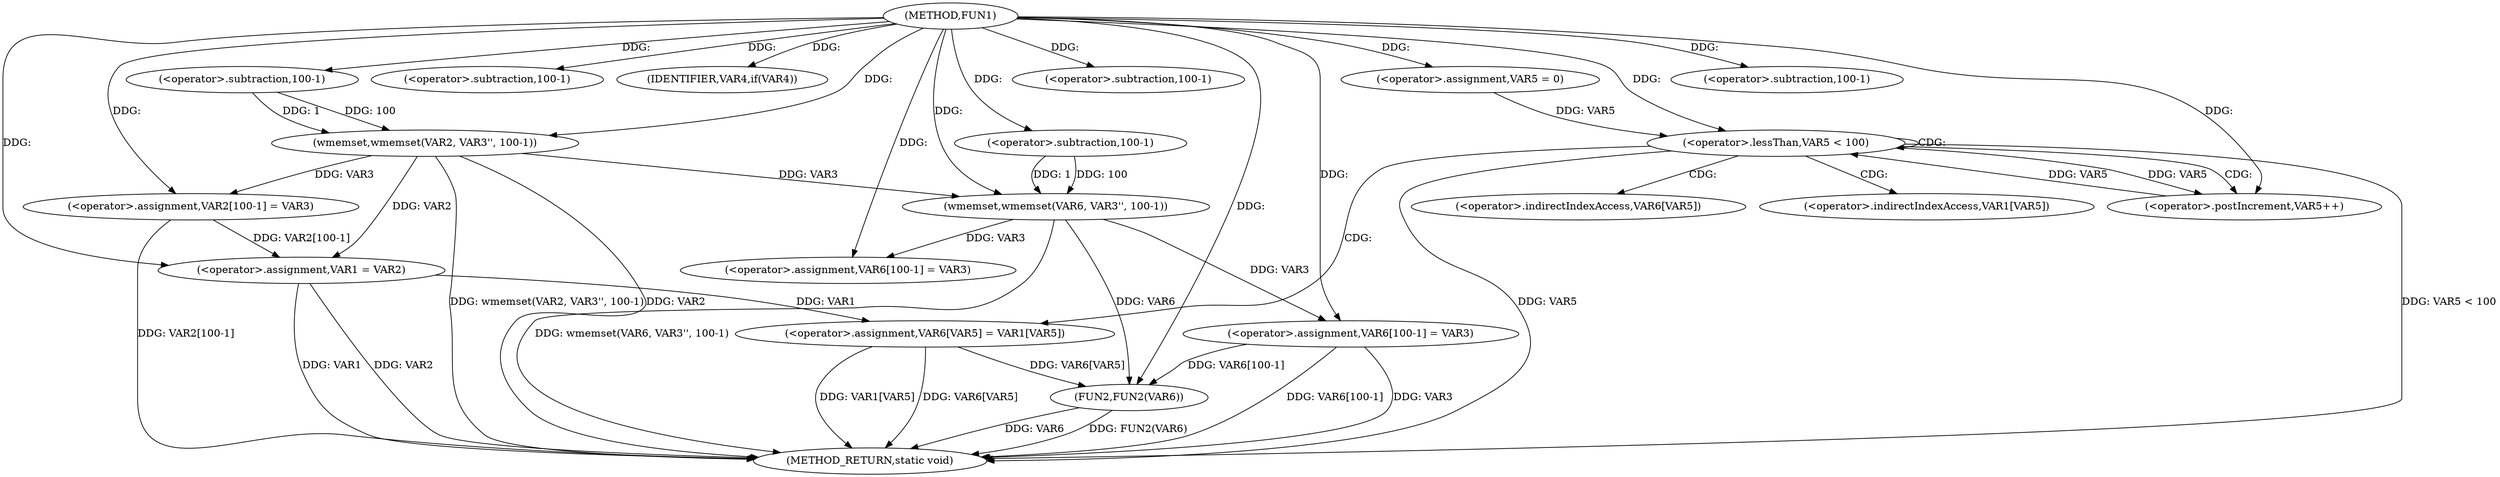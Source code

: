 digraph FUN1 {  
"1000100" [label = "(METHOD,FUN1)" ]
"1000165" [label = "(METHOD_RETURN,static void)" ]
"1000104" [label = "(wmemset,wmemset(VAR2, VAR3'', 100-1))" ]
"1000107" [label = "(<operator>.subtraction,100-1)" ]
"1000110" [label = "(<operator>.assignment,VAR2[100-1] = VAR3)" ]
"1000113" [label = "(<operator>.subtraction,100-1)" ]
"1000118" [label = "(IDENTIFIER,VAR4,if(VAR4))" ]
"1000120" [label = "(<operator>.assignment,VAR1 = VAR2)" ]
"1000126" [label = "(wmemset,wmemset(VAR6, VAR3'', 100-1))" ]
"1000129" [label = "(<operator>.subtraction,100-1)" ]
"1000132" [label = "(<operator>.assignment,VAR6[100-1] = VAR3)" ]
"1000135" [label = "(<operator>.subtraction,100-1)" ]
"1000140" [label = "(<operator>.assignment,VAR5 = 0)" ]
"1000143" [label = "(<operator>.lessThan,VAR5 < 100)" ]
"1000146" [label = "(<operator>.postIncrement,VAR5++)" ]
"1000149" [label = "(<operator>.assignment,VAR6[VAR5] = VAR1[VAR5])" ]
"1000156" [label = "(<operator>.assignment,VAR6[100-1] = VAR3)" ]
"1000159" [label = "(<operator>.subtraction,100-1)" ]
"1000163" [label = "(FUN2,FUN2(VAR6))" ]
"1000150" [label = "(<operator>.indirectIndexAccess,VAR6[VAR5])" ]
"1000153" [label = "(<operator>.indirectIndexAccess,VAR1[VAR5])" ]
  "1000156" -> "1000165"  [ label = "DDG: VAR6[100-1]"] 
  "1000104" -> "1000165"  [ label = "DDG: wmemset(VAR2, VAR3'', 100-1)"] 
  "1000104" -> "1000165"  [ label = "DDG: VAR2"] 
  "1000143" -> "1000165"  [ label = "DDG: VAR5"] 
  "1000120" -> "1000165"  [ label = "DDG: VAR1"] 
  "1000149" -> "1000165"  [ label = "DDG: VAR1[VAR5]"] 
  "1000149" -> "1000165"  [ label = "DDG: VAR6[VAR5]"] 
  "1000110" -> "1000165"  [ label = "DDG: VAR2[100-1]"] 
  "1000163" -> "1000165"  [ label = "DDG: VAR6"] 
  "1000126" -> "1000165"  [ label = "DDG: wmemset(VAR6, VAR3'', 100-1)"] 
  "1000143" -> "1000165"  [ label = "DDG: VAR5 < 100"] 
  "1000120" -> "1000165"  [ label = "DDG: VAR2"] 
  "1000163" -> "1000165"  [ label = "DDG: FUN2(VAR6)"] 
  "1000156" -> "1000165"  [ label = "DDG: VAR3"] 
  "1000100" -> "1000104"  [ label = "DDG: "] 
  "1000107" -> "1000104"  [ label = "DDG: 100"] 
  "1000107" -> "1000104"  [ label = "DDG: 1"] 
  "1000100" -> "1000107"  [ label = "DDG: "] 
  "1000104" -> "1000110"  [ label = "DDG: VAR3"] 
  "1000100" -> "1000110"  [ label = "DDG: "] 
  "1000100" -> "1000113"  [ label = "DDG: "] 
  "1000100" -> "1000118"  [ label = "DDG: "] 
  "1000104" -> "1000120"  [ label = "DDG: VAR2"] 
  "1000110" -> "1000120"  [ label = "DDG: VAR2[100-1]"] 
  "1000100" -> "1000120"  [ label = "DDG: "] 
  "1000100" -> "1000126"  [ label = "DDG: "] 
  "1000104" -> "1000126"  [ label = "DDG: VAR3"] 
  "1000129" -> "1000126"  [ label = "DDG: 100"] 
  "1000129" -> "1000126"  [ label = "DDG: 1"] 
  "1000100" -> "1000129"  [ label = "DDG: "] 
  "1000126" -> "1000132"  [ label = "DDG: VAR3"] 
  "1000100" -> "1000132"  [ label = "DDG: "] 
  "1000100" -> "1000135"  [ label = "DDG: "] 
  "1000100" -> "1000140"  [ label = "DDG: "] 
  "1000140" -> "1000143"  [ label = "DDG: VAR5"] 
  "1000146" -> "1000143"  [ label = "DDG: VAR5"] 
  "1000100" -> "1000143"  [ label = "DDG: "] 
  "1000143" -> "1000146"  [ label = "DDG: VAR5"] 
  "1000100" -> "1000146"  [ label = "DDG: "] 
  "1000120" -> "1000149"  [ label = "DDG: VAR1"] 
  "1000100" -> "1000156"  [ label = "DDG: "] 
  "1000126" -> "1000156"  [ label = "DDG: VAR3"] 
  "1000100" -> "1000159"  [ label = "DDG: "] 
  "1000156" -> "1000163"  [ label = "DDG: VAR6[100-1]"] 
  "1000126" -> "1000163"  [ label = "DDG: VAR6"] 
  "1000149" -> "1000163"  [ label = "DDG: VAR6[VAR5]"] 
  "1000100" -> "1000163"  [ label = "DDG: "] 
  "1000143" -> "1000153"  [ label = "CDG: "] 
  "1000143" -> "1000150"  [ label = "CDG: "] 
  "1000143" -> "1000146"  [ label = "CDG: "] 
  "1000143" -> "1000143"  [ label = "CDG: "] 
  "1000143" -> "1000149"  [ label = "CDG: "] 
}
